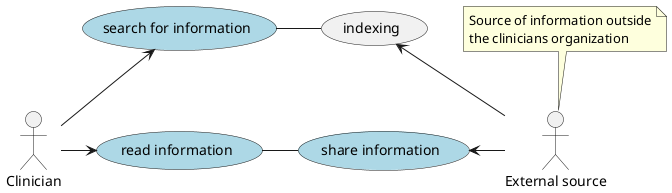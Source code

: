 @startuml

'note "Vitale parametere" as app
'note "Presentert av applikasjon" as presentasjon
'note "Assistanse for dokumentasjon\nog koding fra applikasjon" as dokumentasjon
note "Source of information outside\nthe clinicians organization" as source

"Clinician" as kliniker

'rectangle "test" as rect {
"search for information" as (søke) #lightblue
"indexing" as (indeksere)
"read information" as (lese) #lightblue
"share information" as (dele) #lightblue

(søke) -down[hidden]- (lese)
(indeksere) -down[hidden]- (dele)
"External source" as applikasjon
applikasjon -left-> indeksere
applikasjon -left-> dele
dele -left- lese
indeksere -left- søke
source -down- applikasjon
'}
'actor "Pasient" as pasient 
'[API] as api
'"skrive informasjon" as (skrive) #lightblue

'kliniker -[hidden]right- api
'api -[hidden]right- pasient

kliniker -up-> søke
'søke <-down- pasient

kliniker -right-> (lese)
'(lese) <-right- pasient
'kliniker -down-> (skrive)

'pasient -left-> lese
'pasient -[hidden]left-> skrive
'pasient -down-> skrive

'(søke) -down- app
'app -down- (lese)
'(lese) -right- app
'app -down- pasient
'skrive -down- dokumentasjon
'lese -down- presentasjon

'api .up. lese
'api .down. skrive

@enduml